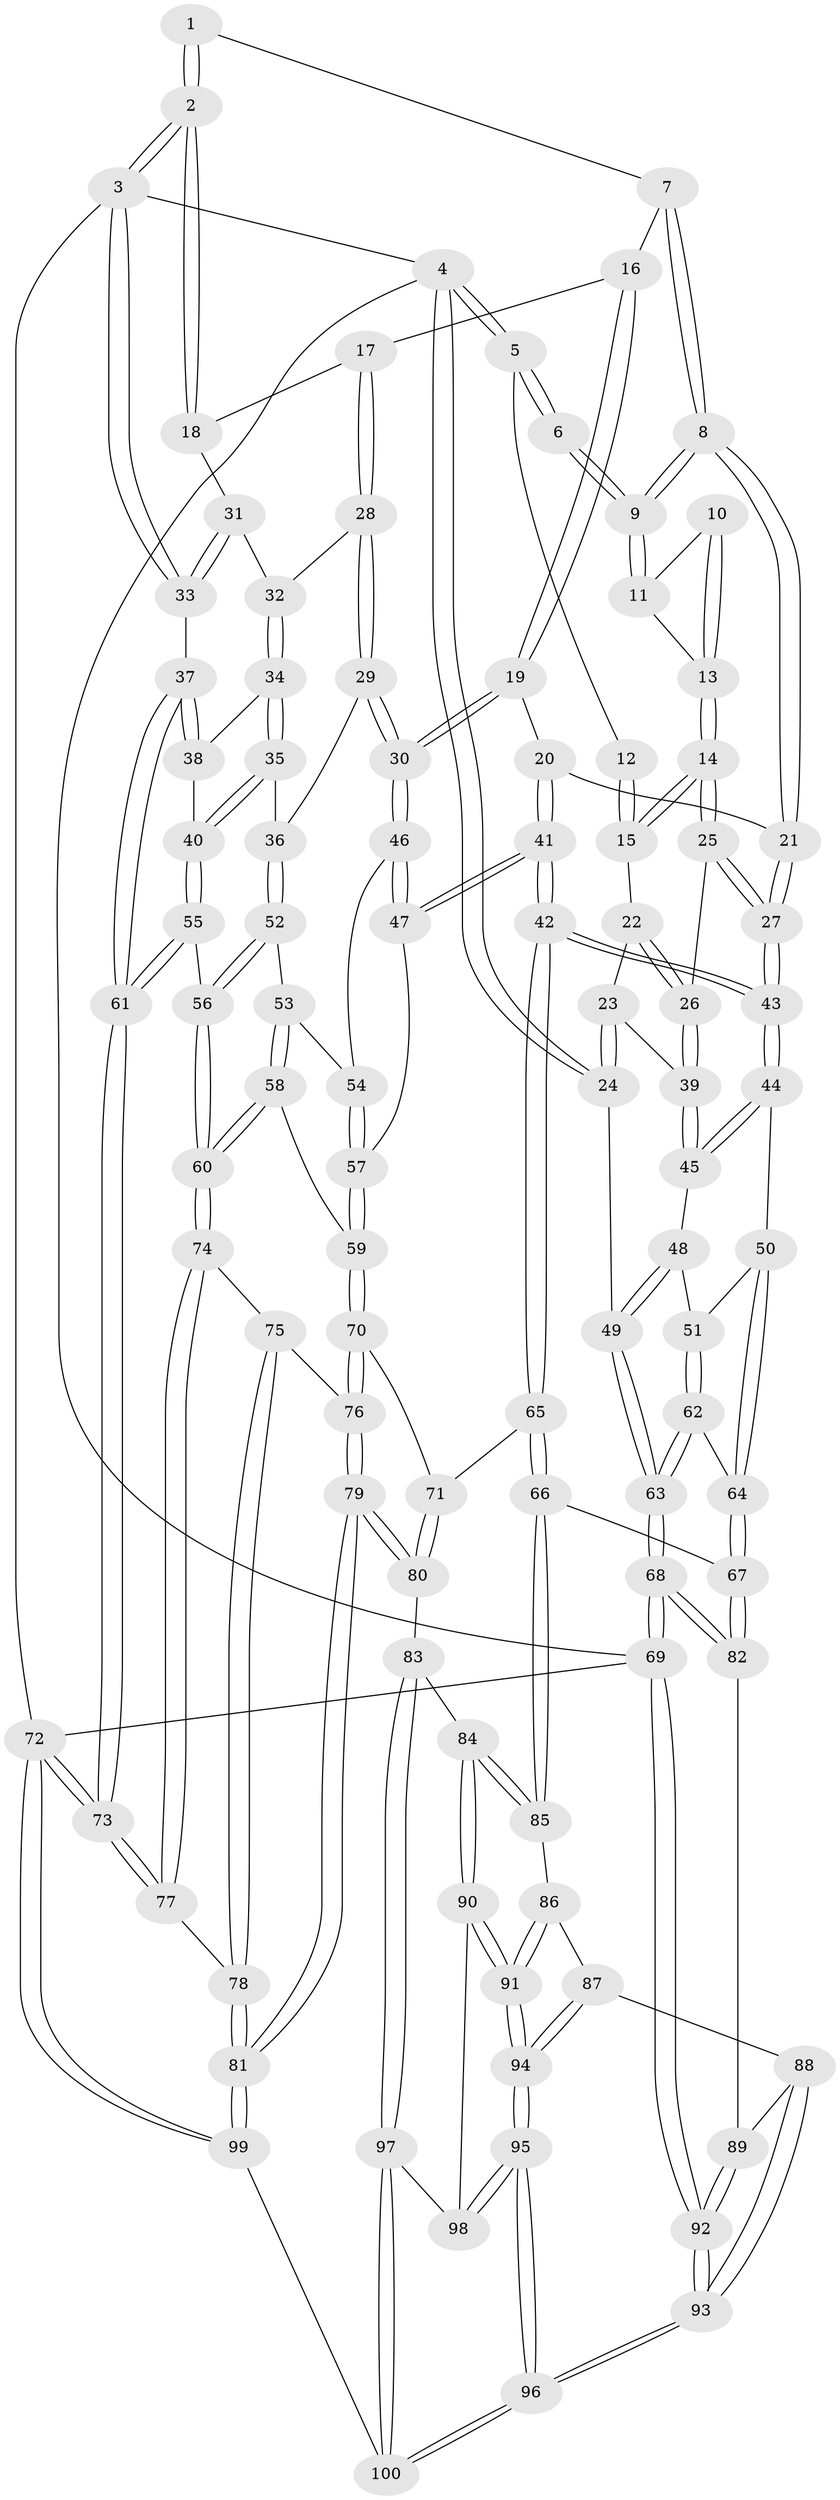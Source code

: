 // coarse degree distribution, {3: 0.1, 6: 0.07142857142857142, 5: 0.4142857142857143, 4: 0.4142857142857143}
// Generated by graph-tools (version 1.1) at 2025/52/02/27/25 19:52:35]
// undirected, 100 vertices, 247 edges
graph export_dot {
graph [start="1"]
  node [color=gray90,style=filled];
  1 [pos="+0.7216045508392797+0"];
  2 [pos="+1+0"];
  3 [pos="+1+0"];
  4 [pos="+0+0"];
  5 [pos="+0+0"];
  6 [pos="+0.5264410026073422+0"];
  7 [pos="+0.8042461452252472+0.07701357844406397"];
  8 [pos="+0.52276236713496+0.07082705091109982"];
  9 [pos="+0.5154723612505899+0.05046062657196962"];
  10 [pos="+0.14883457253364626+0"];
  11 [pos="+0.38472542043570973+0.08759494036121097"];
  12 [pos="+0.07183627650631479+0"];
  13 [pos="+0.28039547435575907+0.13119388121786948"];
  14 [pos="+0.25734617772517654+0.176660734773626"];
  15 [pos="+0.12561254384302786+0.10032010875711571"];
  16 [pos="+0.8049319200570995+0.07795058387019524"];
  17 [pos="+0.8838880345424464+0.12624810757938354"];
  18 [pos="+0.909939856388842+0.10250573359424643"];
  19 [pos="+0.6457791309879175+0.22298199640674085"];
  20 [pos="+0.5997988276482478+0.19235456785049512"];
  21 [pos="+0.5351921363899066+0.12934427494139777"];
  22 [pos="+0.12344008435355343+0.11742349552459597"];
  23 [pos="+0.06570641201214736+0.21860254024869688"];
  24 [pos="+0+0.18743483890786972"];
  25 [pos="+0.24496858923327136+0.2479917048271006"];
  26 [pos="+0.20012525141263554+0.25794366794282975"];
  27 [pos="+0.3652248129579006+0.3349788962677974"];
  28 [pos="+0.8801911645330801+0.16313536071582843"];
  29 [pos="+0.7399464254076307+0.2846246534616865"];
  30 [pos="+0.704184113700644+0.28136474888414825"];
  31 [pos="+1+0.19231933928493214"];
  32 [pos="+0.9113619841361843+0.19569829731580873"];
  33 [pos="+1+0.22776574805547598"];
  34 [pos="+0.9343337694951105+0.24266662071904918"];
  35 [pos="+0.8505504980235391+0.3624043476496834"];
  36 [pos="+0.7647716149757976+0.3062631034927226"];
  37 [pos="+1+0.35648245992502164"];
  38 [pos="+0.9565410791448842+0.25992816348226244"];
  39 [pos="+0.15455426853895385+0.2799774456005243"];
  40 [pos="+0.90229615104782+0.42317767652748595"];
  41 [pos="+0.4771824905045832+0.5045057292510795"];
  42 [pos="+0.3899319947736623+0.5352687319235037"];
  43 [pos="+0.38715120521015545+0.5315326668090304"];
  44 [pos="+0.22758249313883844+0.4891577965588288"];
  45 [pos="+0.14435851953090156+0.30455149058741116"];
  46 [pos="+0.6873546479146965+0.320396009173498"];
  47 [pos="+0.5732922844355203+0.4875270571467273"];
  48 [pos="+0.09099717464260364+0.3483311817284887"];
  49 [pos="+0+0.34932097892910297"];
  50 [pos="+0.11245646760999457+0.49923950002019873"];
  51 [pos="+0.10387448651908372+0.49828484345634183"];
  52 [pos="+0.762985065939238+0.47044579957764787"];
  53 [pos="+0.7583626679535972+0.47045105471330956"];
  54 [pos="+0.7319956015543054+0.45430664778015645"];
  55 [pos="+0.9616143050883967+0.5156581633586175"];
  56 [pos="+0.9304631516156816+0.5328737310925927"];
  57 [pos="+0.5844983295717076+0.49293825818117504"];
  58 [pos="+0.68539007504237+0.5412450054176499"];
  59 [pos="+0.6559941505533269+0.5428701348408183"];
  60 [pos="+0.8622589660342315+0.5982738560388948"];
  61 [pos="+1+0.523467442759028"];
  62 [pos="+0+0.5558097609313118"];
  63 [pos="+0+0.5544830476358918"];
  64 [pos="+0.15940334418528282+0.7063114368160692"];
  65 [pos="+0.38742331666368474+0.5857760994761783"];
  66 [pos="+0.3321234991508257+0.6677613455377538"];
  67 [pos="+0.1735938375494271+0.7194546457727328"];
  68 [pos="+0+0.9417874897342264"];
  69 [pos="+0+1"];
  70 [pos="+0.68357024253371+0.6860317276809538"];
  71 [pos="+0.47634764608206714+0.6583727153560175"];
  72 [pos="+1+1"];
  73 [pos="+1+1"];
  74 [pos="+0.8430045317282373+0.6341556320820456"];
  75 [pos="+0.7587521705023657+0.6865189508104339"];
  76 [pos="+0.7019583748050181+0.7020950812805196"];
  77 [pos="+0.9160930570620749+0.8372705317626841"];
  78 [pos="+0.8222696110579544+0.8329703394885187"];
  79 [pos="+0.662992075430623+0.8389371273591347"];
  80 [pos="+0.5600500916298343+0.8204530048864294"];
  81 [pos="+0.6900855634812203+0.8795782159224995"];
  82 [pos="+0.13159474335511567+0.7840560115115593"];
  83 [pos="+0.51122298191241+0.8658005736520077"];
  84 [pos="+0.40897662401256013+0.849120610060825"];
  85 [pos="+0.33918864629262174+0.7314070055291259"];
  86 [pos="+0.30121504167318786+0.8210807233607013"];
  87 [pos="+0.27020474176592335+0.8793050994340657"];
  88 [pos="+0.1846814391424365+0.8743864676969054"];
  89 [pos="+0.15426043422378546+0.8297628956420772"];
  90 [pos="+0.38606943915669123+0.9238678706141715"];
  91 [pos="+0.37445650448974316+0.9409581250630826"];
  92 [pos="+0+1"];
  93 [pos="+0.08759352987525901+1"];
  94 [pos="+0.32635770151617866+1"];
  95 [pos="+0.3233877427117018+1"];
  96 [pos="+0.29231615298537944+1"];
  97 [pos="+0.5078707975338557+0.9267151522729203"];
  98 [pos="+0.4875690242478467+0.9311174563168736"];
  99 [pos="+0.704028854595719+1"];
  100 [pos="+0.630686694376782+1"];
  1 -- 2;
  1 -- 2;
  1 -- 7;
  2 -- 3;
  2 -- 3;
  2 -- 18;
  2 -- 18;
  3 -- 4;
  3 -- 33;
  3 -- 33;
  3 -- 72;
  4 -- 5;
  4 -- 5;
  4 -- 24;
  4 -- 24;
  4 -- 69;
  5 -- 6;
  5 -- 6;
  5 -- 12;
  6 -- 9;
  6 -- 9;
  7 -- 8;
  7 -- 8;
  7 -- 16;
  8 -- 9;
  8 -- 9;
  8 -- 21;
  8 -- 21;
  9 -- 11;
  9 -- 11;
  10 -- 11;
  10 -- 13;
  10 -- 13;
  11 -- 13;
  12 -- 15;
  12 -- 15;
  13 -- 14;
  13 -- 14;
  14 -- 15;
  14 -- 15;
  14 -- 25;
  14 -- 25;
  15 -- 22;
  16 -- 17;
  16 -- 19;
  16 -- 19;
  17 -- 18;
  17 -- 28;
  17 -- 28;
  18 -- 31;
  19 -- 20;
  19 -- 30;
  19 -- 30;
  20 -- 21;
  20 -- 41;
  20 -- 41;
  21 -- 27;
  21 -- 27;
  22 -- 23;
  22 -- 26;
  22 -- 26;
  23 -- 24;
  23 -- 24;
  23 -- 39;
  24 -- 49;
  25 -- 26;
  25 -- 27;
  25 -- 27;
  26 -- 39;
  26 -- 39;
  27 -- 43;
  27 -- 43;
  28 -- 29;
  28 -- 29;
  28 -- 32;
  29 -- 30;
  29 -- 30;
  29 -- 36;
  30 -- 46;
  30 -- 46;
  31 -- 32;
  31 -- 33;
  31 -- 33;
  32 -- 34;
  32 -- 34;
  33 -- 37;
  34 -- 35;
  34 -- 35;
  34 -- 38;
  35 -- 36;
  35 -- 40;
  35 -- 40;
  36 -- 52;
  36 -- 52;
  37 -- 38;
  37 -- 38;
  37 -- 61;
  37 -- 61;
  38 -- 40;
  39 -- 45;
  39 -- 45;
  40 -- 55;
  40 -- 55;
  41 -- 42;
  41 -- 42;
  41 -- 47;
  41 -- 47;
  42 -- 43;
  42 -- 43;
  42 -- 65;
  42 -- 65;
  43 -- 44;
  43 -- 44;
  44 -- 45;
  44 -- 45;
  44 -- 50;
  45 -- 48;
  46 -- 47;
  46 -- 47;
  46 -- 54;
  47 -- 57;
  48 -- 49;
  48 -- 49;
  48 -- 51;
  49 -- 63;
  49 -- 63;
  50 -- 51;
  50 -- 64;
  50 -- 64;
  51 -- 62;
  51 -- 62;
  52 -- 53;
  52 -- 56;
  52 -- 56;
  53 -- 54;
  53 -- 58;
  53 -- 58;
  54 -- 57;
  54 -- 57;
  55 -- 56;
  55 -- 61;
  55 -- 61;
  56 -- 60;
  56 -- 60;
  57 -- 59;
  57 -- 59;
  58 -- 59;
  58 -- 60;
  58 -- 60;
  59 -- 70;
  59 -- 70;
  60 -- 74;
  60 -- 74;
  61 -- 73;
  61 -- 73;
  62 -- 63;
  62 -- 63;
  62 -- 64;
  63 -- 68;
  63 -- 68;
  64 -- 67;
  64 -- 67;
  65 -- 66;
  65 -- 66;
  65 -- 71;
  66 -- 67;
  66 -- 85;
  66 -- 85;
  67 -- 82;
  67 -- 82;
  68 -- 69;
  68 -- 69;
  68 -- 82;
  68 -- 82;
  69 -- 92;
  69 -- 92;
  69 -- 72;
  70 -- 71;
  70 -- 76;
  70 -- 76;
  71 -- 80;
  71 -- 80;
  72 -- 73;
  72 -- 73;
  72 -- 99;
  72 -- 99;
  73 -- 77;
  73 -- 77;
  74 -- 75;
  74 -- 77;
  74 -- 77;
  75 -- 76;
  75 -- 78;
  75 -- 78;
  76 -- 79;
  76 -- 79;
  77 -- 78;
  78 -- 81;
  78 -- 81;
  79 -- 80;
  79 -- 80;
  79 -- 81;
  79 -- 81;
  80 -- 83;
  81 -- 99;
  81 -- 99;
  82 -- 89;
  83 -- 84;
  83 -- 97;
  83 -- 97;
  84 -- 85;
  84 -- 85;
  84 -- 90;
  84 -- 90;
  85 -- 86;
  86 -- 87;
  86 -- 91;
  86 -- 91;
  87 -- 88;
  87 -- 94;
  87 -- 94;
  88 -- 89;
  88 -- 93;
  88 -- 93;
  89 -- 92;
  89 -- 92;
  90 -- 91;
  90 -- 91;
  90 -- 98;
  91 -- 94;
  91 -- 94;
  92 -- 93;
  92 -- 93;
  93 -- 96;
  93 -- 96;
  94 -- 95;
  94 -- 95;
  95 -- 96;
  95 -- 96;
  95 -- 98;
  95 -- 98;
  96 -- 100;
  96 -- 100;
  97 -- 98;
  97 -- 100;
  97 -- 100;
  99 -- 100;
}
